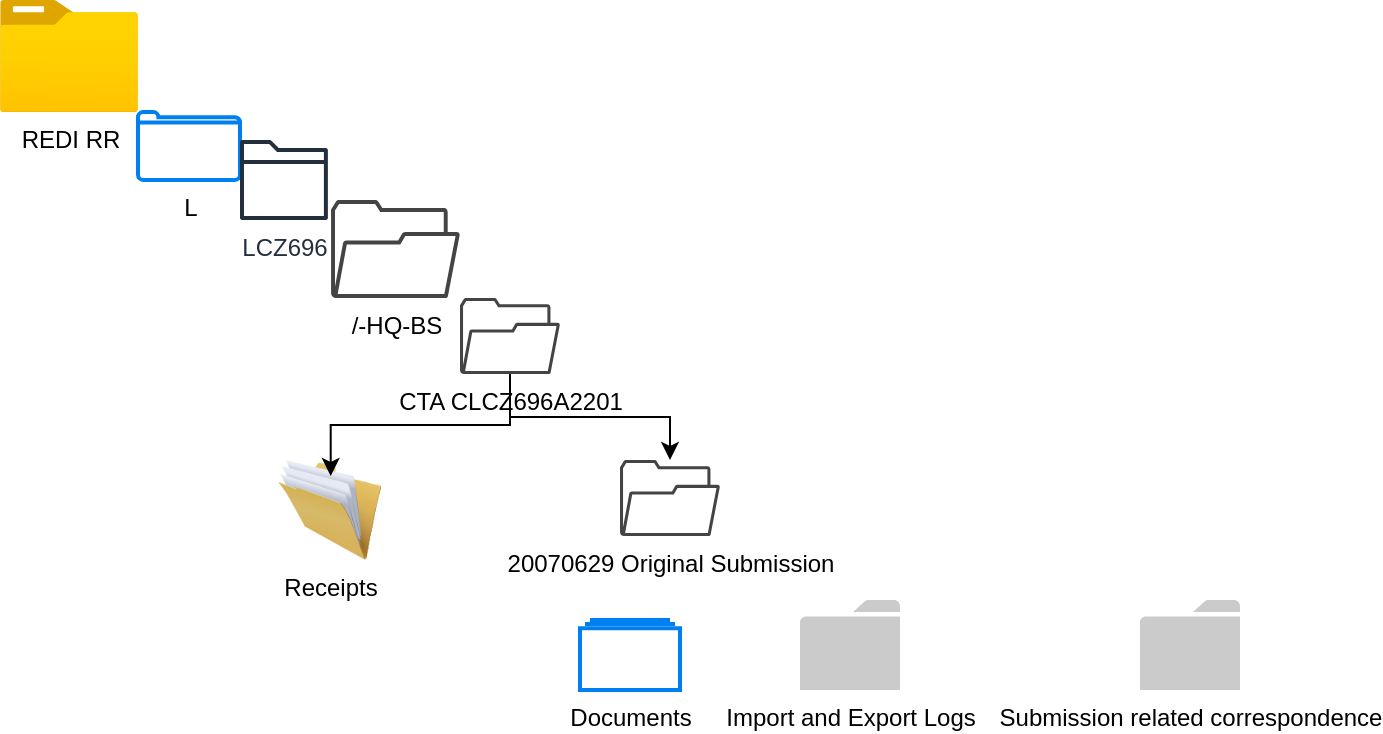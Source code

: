 <mxfile version="24.7.6">
  <diagram name="Page-1" id="afqI2EQTLsOWQRD4tnXt">
    <mxGraphModel dx="1034" dy="500" grid="1" gridSize="10" guides="1" tooltips="1" connect="1" arrows="1" fold="1" page="1" pageScale="1" pageWidth="827" pageHeight="1169" math="0" shadow="0">
      <root>
        <mxCell id="0" />
        <mxCell id="1" parent="0" />
        <mxCell id="t-VA8x5v0h3ZRSfZjn-m-1" value="REDI RR" style="image;aspect=fixed;html=1;points=[];align=center;fontSize=12;image=img/lib/azure2/general/Folder_Blank.svg;" vertex="1" parent="1">
          <mxGeometry x="30" y="10" width="69" height="56.0" as="geometry" />
        </mxCell>
        <mxCell id="t-VA8x5v0h3ZRSfZjn-m-3" value="L" style="html=1;verticalLabelPosition=bottom;align=center;labelBackgroundColor=#ffffff;verticalAlign=top;strokeWidth=2;strokeColor=#0080F0;shadow=0;dashed=0;shape=mxgraph.ios7.icons.folder;" vertex="1" parent="1">
          <mxGeometry x="99" y="66" width="51" height="34" as="geometry" />
        </mxCell>
        <mxCell id="t-VA8x5v0h3ZRSfZjn-m-4" value="LCZ696" style="sketch=0;outlineConnect=0;fontColor=#232F3E;gradientColor=none;fillColor=#232F3D;strokeColor=none;dashed=0;verticalLabelPosition=bottom;verticalAlign=top;align=center;html=1;fontSize=12;fontStyle=0;aspect=fixed;pointerEvents=1;shape=mxgraph.aws4.folder;" vertex="1" parent="1">
          <mxGeometry x="150" y="80" width="43.94" height="40" as="geometry" />
        </mxCell>
        <mxCell id="t-VA8x5v0h3ZRSfZjn-m-5" value="/-HQ-BS" style="sketch=0;pointerEvents=1;shadow=0;dashed=0;html=1;strokeColor=none;fillColor=#434445;aspect=fixed;labelPosition=center;verticalLabelPosition=bottom;verticalAlign=top;align=center;outlineConnect=0;shape=mxgraph.vvd.folder;" vertex="1" parent="1">
          <mxGeometry x="195.53" y="110" width="64.47" height="49" as="geometry" />
        </mxCell>
        <mxCell id="t-VA8x5v0h3ZRSfZjn-m-16" style="edgeStyle=elbowEdgeStyle;rounded=0;orthogonalLoop=1;jettySize=auto;elbow=vertical;html=1;" edge="1" parent="1" source="t-VA8x5v0h3ZRSfZjn-m-6" target="t-VA8x5v0h3ZRSfZjn-m-7">
          <mxGeometry relative="1" as="geometry" />
        </mxCell>
        <mxCell id="t-VA8x5v0h3ZRSfZjn-m-6" value="CTA CLCZ696A2201" style="sketch=0;pointerEvents=1;shadow=0;dashed=0;html=1;strokeColor=none;fillColor=#434445;aspect=fixed;labelPosition=center;verticalLabelPosition=bottom;verticalAlign=top;align=center;outlineConnect=0;shape=mxgraph.vvd.folder;" vertex="1" parent="1">
          <mxGeometry x="260" y="159" width="50" height="38" as="geometry" />
        </mxCell>
        <mxCell id="t-VA8x5v0h3ZRSfZjn-m-7" value="20070629 Original Submission" style="sketch=0;pointerEvents=1;shadow=0;dashed=0;html=1;strokeColor=none;fillColor=#434445;aspect=fixed;labelPosition=center;verticalLabelPosition=bottom;verticalAlign=top;align=center;outlineConnect=0;shape=mxgraph.vvd.folder;" vertex="1" parent="1">
          <mxGeometry x="340" y="240" width="50" height="38" as="geometry" />
        </mxCell>
        <mxCell id="t-VA8x5v0h3ZRSfZjn-m-8" value="Import and Export Logs" style="sketch=0;pointerEvents=1;shadow=0;dashed=0;html=1;strokeColor=none;labelPosition=center;verticalLabelPosition=bottom;verticalAlign=top;outlineConnect=0;align=center;shape=mxgraph.office.concepts.folder;fillColor=#CCCBCB;" vertex="1" parent="1">
          <mxGeometry x="430" y="310" width="50" height="45" as="geometry" />
        </mxCell>
        <mxCell id="t-VA8x5v0h3ZRSfZjn-m-9" value="Submission related correspondence" style="sketch=0;pointerEvents=1;shadow=0;dashed=0;html=1;strokeColor=none;labelPosition=center;verticalLabelPosition=bottom;verticalAlign=top;outlineConnect=0;align=center;shape=mxgraph.office.concepts.folder;fillColor=#CCCBCB;" vertex="1" parent="1">
          <mxGeometry x="600" y="310" width="50" height="45" as="geometry" />
        </mxCell>
        <mxCell id="t-VA8x5v0h3ZRSfZjn-m-10" value="Documents" style="html=1;verticalLabelPosition=bottom;align=center;labelBackgroundColor=#ffffff;verticalAlign=top;strokeWidth=2;strokeColor=#0080F0;shadow=0;dashed=0;shape=mxgraph.ios7.icons.folders;" vertex="1" parent="1">
          <mxGeometry x="320" y="320" width="50" height="35" as="geometry" />
        </mxCell>
        <mxCell id="t-VA8x5v0h3ZRSfZjn-m-11" value="Receipts" style="image;html=1;image=img/lib/clip_art/general/Full_Folder_128x128.png" vertex="1" parent="1">
          <mxGeometry x="160" y="240" width="70" height="50" as="geometry" />
        </mxCell>
        <mxCell id="t-VA8x5v0h3ZRSfZjn-m-17" style="edgeStyle=elbowEdgeStyle;rounded=0;orthogonalLoop=1;jettySize=auto;elbow=vertical;html=1;entryX=0.505;entryY=0.16;entryDx=0;entryDy=0;entryPerimeter=0;" edge="1" parent="1" source="t-VA8x5v0h3ZRSfZjn-m-6" target="t-VA8x5v0h3ZRSfZjn-m-11">
          <mxGeometry relative="1" as="geometry">
            <mxPoint x="295" y="207" as="sourcePoint" />
            <mxPoint x="375" y="250" as="targetPoint" />
          </mxGeometry>
        </mxCell>
      </root>
    </mxGraphModel>
  </diagram>
</mxfile>
